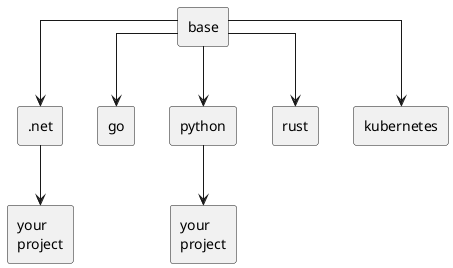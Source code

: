 @startuml devastation_architecture


' Set the layout direction to top to bottom
top to bottom direction
skinparam linetype ortho

' Define components
rectangle "base" as base
rectangle ".net" as dotnet
rectangle "go" as go
rectangle "python" as python
rectangle "rust" as rust
rectangle "kubernetes" as k8s
rectangle "your\nproject" as your1
rectangle "your\nproject" as your2

' Define relationships
base --> dotnet
base --> go
base --> python
base --> rust
base --> k8s

dotnet --> your1
python --> your2

@enduml